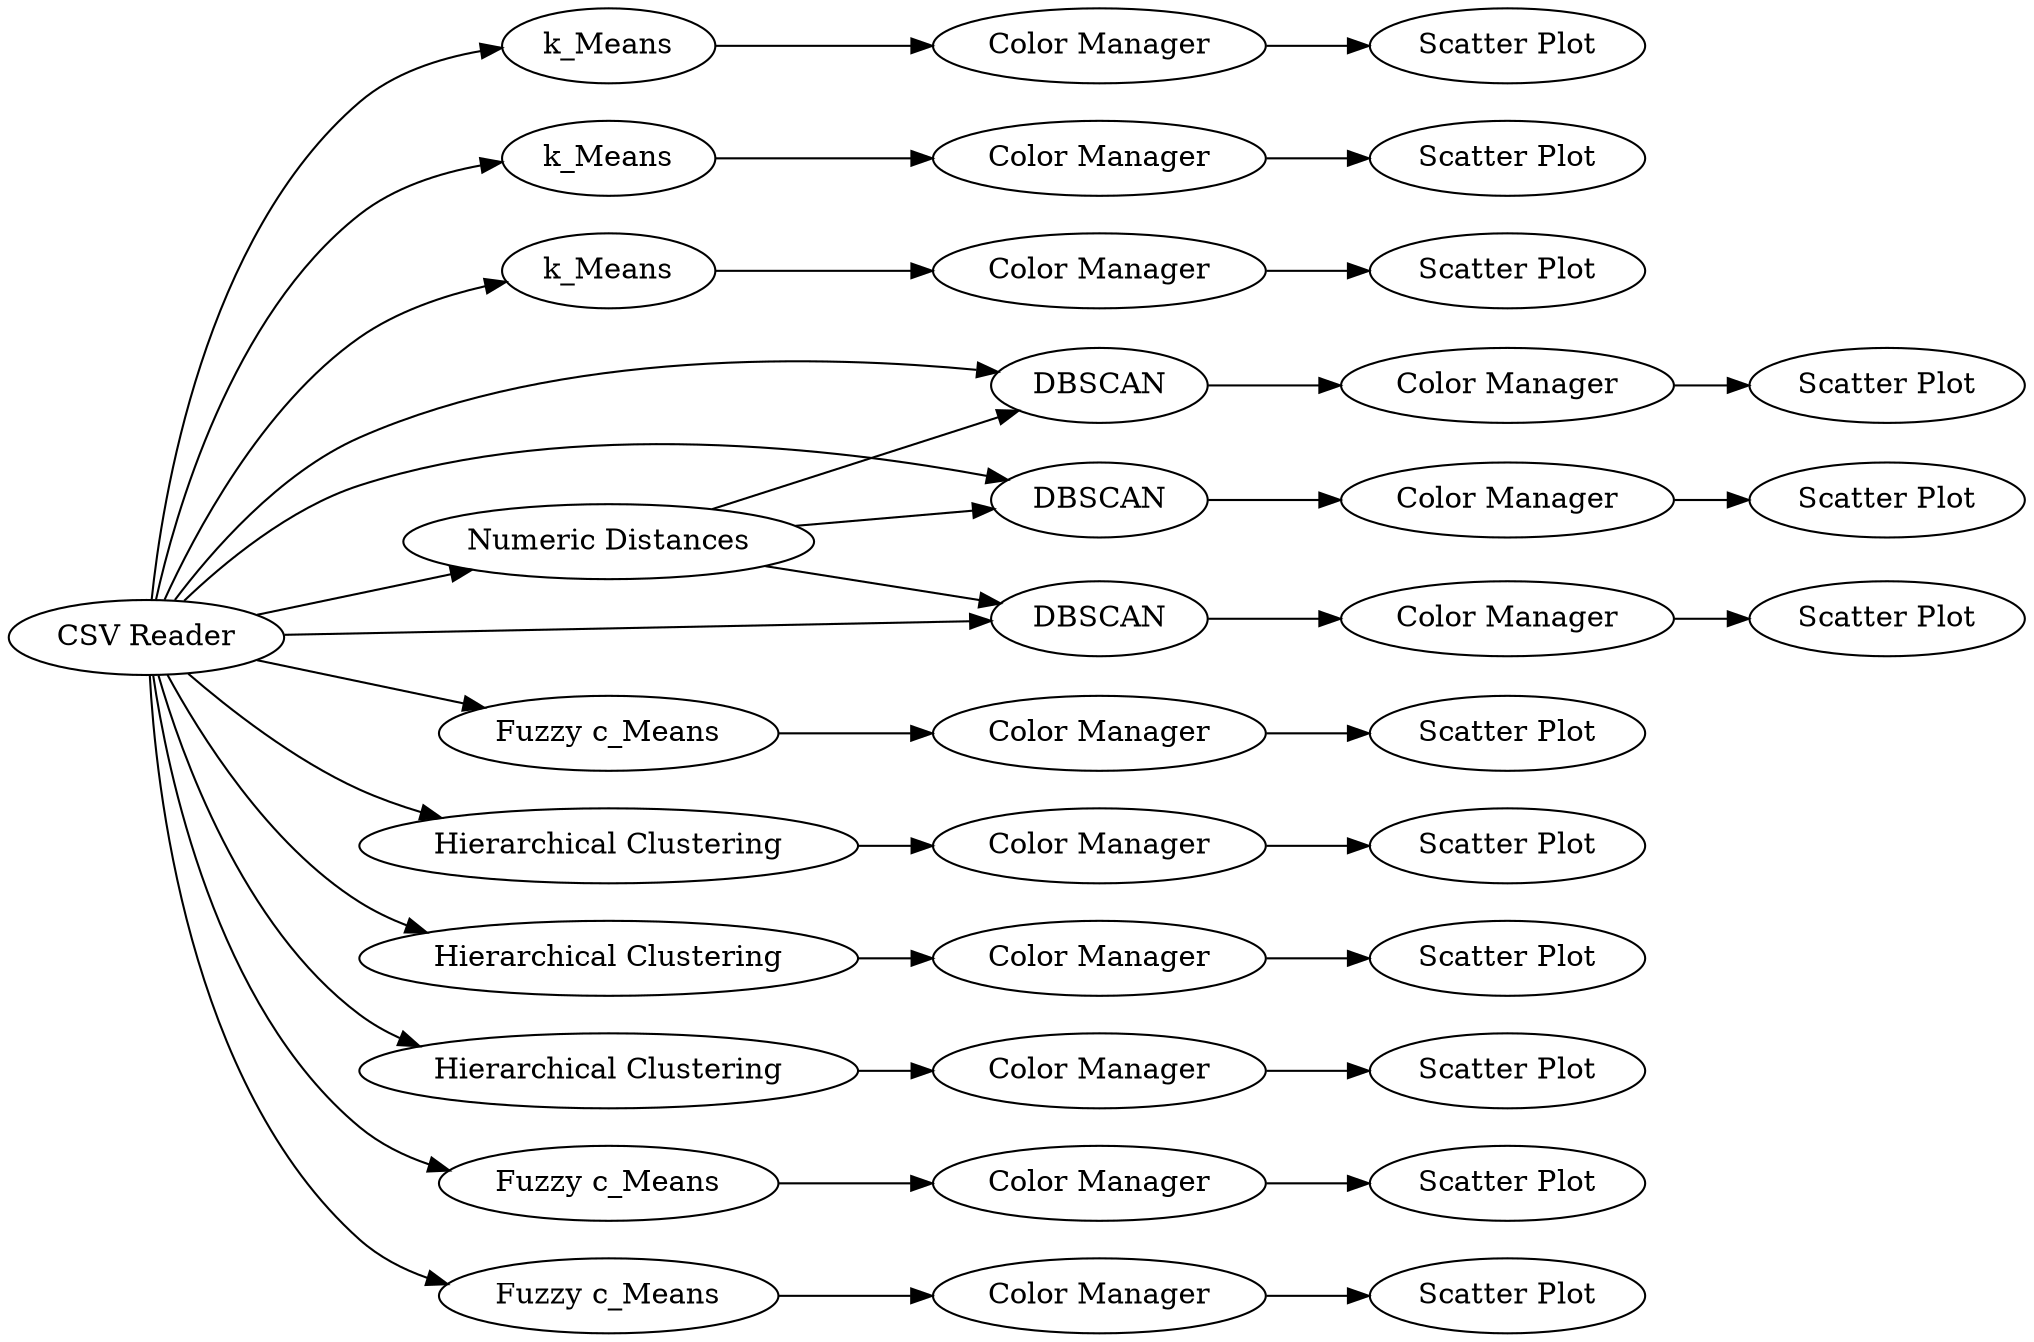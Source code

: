 digraph {
	1 [label="CSV Reader"]
	2 [label=k_Means]
	5 [label="Scatter Plot"]
	6 [label="Color Manager"]
	7 [label=k_Means]
	8 [label="Scatter Plot"]
	9 [label="Color Manager"]
	10 [label=k_Means]
	11 [label="Scatter Plot"]
	12 [label="Color Manager"]
	13 [label=DBSCAN]
	14 [label="Fuzzy c_Means"]
	15 [label="Hierarchical Clustering"]
	16 [label="Scatter Plot"]
	17 [label="Color Manager"]
	18 [label="Scatter Plot"]
	19 [label="Color Manager"]
	21 [label="Scatter Plot"]
	22 [label="Color Manager"]
	23 [label="Color Manager"]
	24 [label="Hierarchical Clustering"]
	25 [label="Scatter Plot"]
	26 [label="Color Manager"]
	27 [label="Hierarchical Clustering"]
	28 [label="Scatter Plot"]
	29 [label="Color Manager"]
	30 [label=DBSCAN]
	31 [label="Numeric Distances"]
	32 [label="Scatter Plot"]
	33 [label=DBSCAN]
	35 [label="Color Manager"]
	36 [label="Scatter Plot"]
	37 [label="Fuzzy c_Means"]
	38 [label="Scatter Plot"]
	39 [label="Color Manager"]
	40 [label="Fuzzy c_Means"]
	41 [label="Scatter Plot"]
	42 [label="Color Manager"]
	1 -> 2
	1 -> 7
	1 -> 10
	1 -> 13
	1 -> 14
	1 -> 15
	1 -> 24
	1 -> 27
	1 -> 31
	1 -> 30
	1 -> 33
	1 -> 37
	1 -> 40
	2 -> 6
	6 -> 5
	7 -> 9
	9 -> 8
	10 -> 12
	12 -> 11
	13 -> 22
	14 -> 17
	15 -> 19
	17 -> 16
	19 -> 18
	22 -> 21
	23 -> 25
	24 -> 23
	26 -> 28
	27 -> 26
	29 -> 32
	30 -> 29
	31 -> 30
	31 -> 13
	31 -> 33
	33 -> 35
	35 -> 36
	37 -> 39
	39 -> 38
	40 -> 42
	42 -> 41
	rankdir=LR
}
